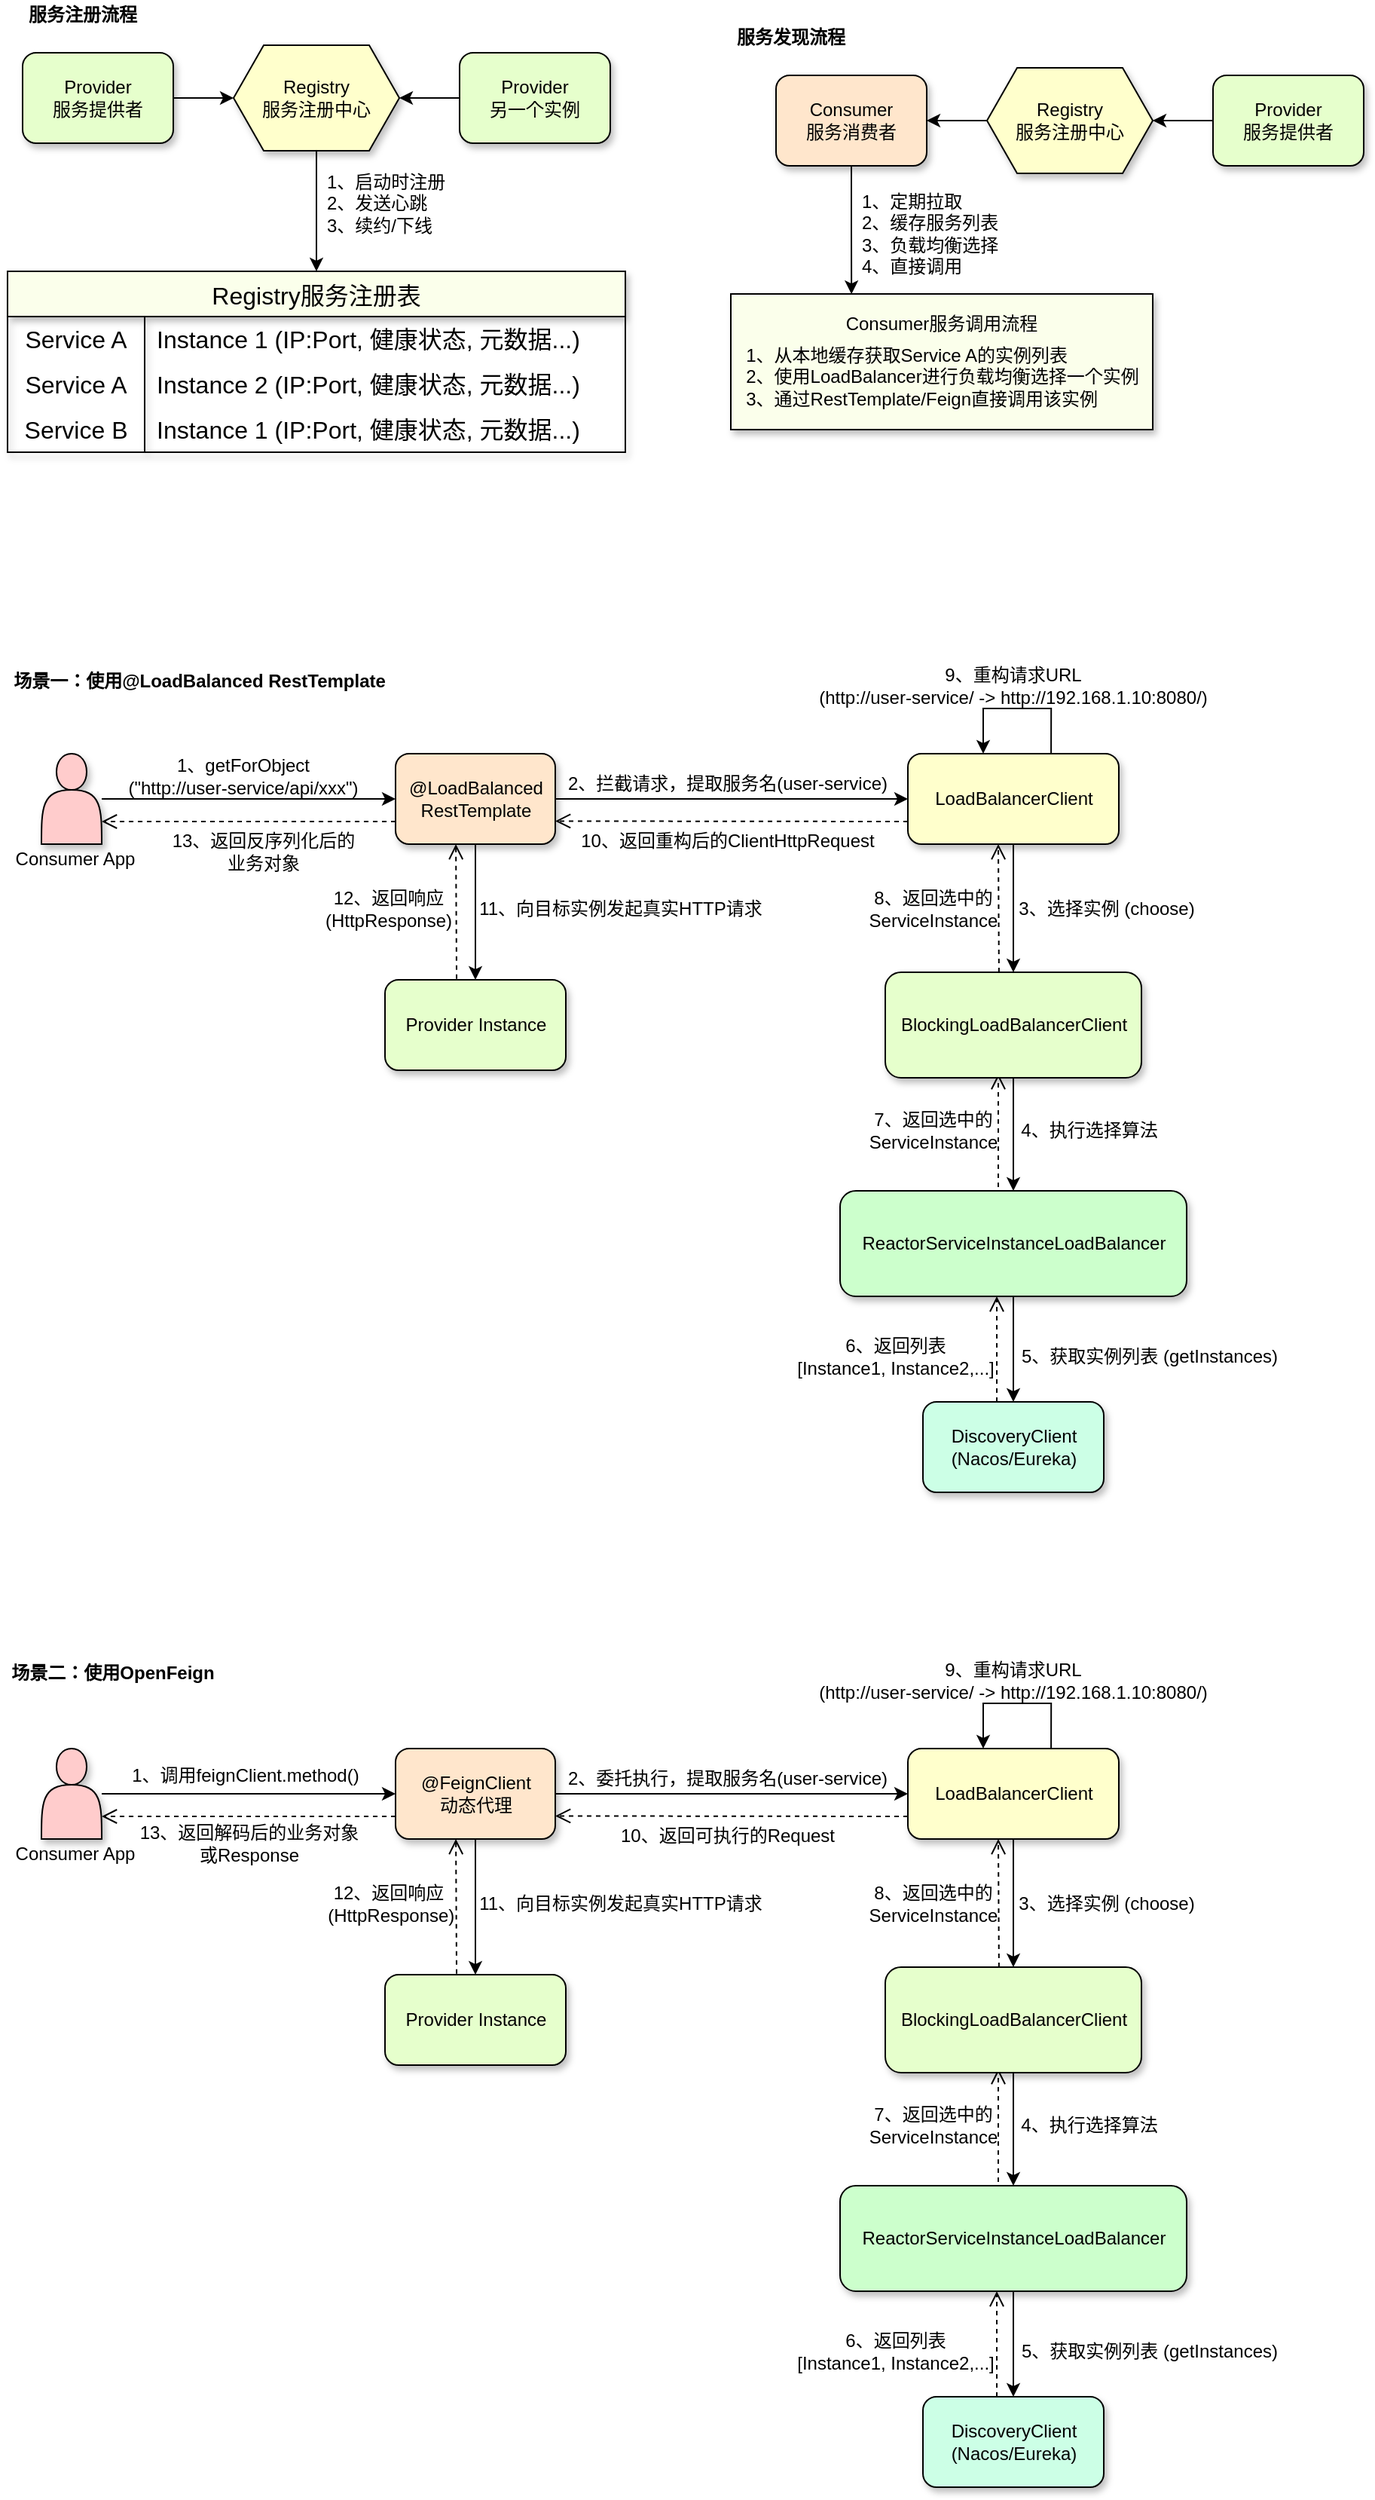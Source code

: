 <mxfile version="28.1.0">
  <diagram name="第 1 页" id="qBRH_1ENM4xmtuXC-kX6">
    <mxGraphModel dx="1479" dy="719" grid="1" gridSize="10" guides="1" tooltips="1" connect="1" arrows="1" fold="1" page="1" pageScale="1" pageWidth="827" pageHeight="1169" math="0" shadow="0">
      <root>
        <mxCell id="0" />
        <mxCell id="1" parent="0" />
        <mxCell id="V8pXoyk2HULOUMnE2gW7-24" value="" style="group" parent="1" vertex="1" connectable="0">
          <mxGeometry x="110" y="150" width="410" height="300" as="geometry" />
        </mxCell>
        <mxCell id="V8pXoyk2HULOUMnE2gW7-20" style="edgeStyle=orthogonalEdgeStyle;rounded=0;orthogonalLoop=1;jettySize=auto;html=1;entryX=0;entryY=0.5;entryDx=0;entryDy=0;" parent="V8pXoyk2HULOUMnE2gW7-24" source="V8pXoyk2HULOUMnE2gW7-1" target="V8pXoyk2HULOUMnE2gW7-3" edge="1">
          <mxGeometry relative="1" as="geometry" />
        </mxCell>
        <mxCell id="V8pXoyk2HULOUMnE2gW7-1" value="Provider&lt;br&gt;服务提供者" style="rounded=1;whiteSpace=wrap;html=1;fillColor=#E6FFCC;shadow=1;" parent="V8pXoyk2HULOUMnE2gW7-24" vertex="1">
          <mxGeometry x="10" y="35" width="100" height="60" as="geometry" />
        </mxCell>
        <mxCell id="V8pXoyk2HULOUMnE2gW7-7" style="edgeStyle=orthogonalEdgeStyle;rounded=0;orthogonalLoop=1;jettySize=auto;html=1;entryX=0.5;entryY=0;entryDx=0;entryDy=0;" parent="V8pXoyk2HULOUMnE2gW7-24" source="V8pXoyk2HULOUMnE2gW7-3" edge="1">
          <mxGeometry relative="1" as="geometry">
            <mxPoint x="205" y="180.0" as="targetPoint" />
          </mxGeometry>
        </mxCell>
        <mxCell id="V8pXoyk2HULOUMnE2gW7-3" value="Registry&lt;br&gt;服务注册中心" style="shape=hexagon;perimeter=hexagonPerimeter2;whiteSpace=wrap;html=1;fixedSize=1;fillColor=#FFFFCC;shadow=1;" parent="V8pXoyk2HULOUMnE2gW7-24" vertex="1">
          <mxGeometry x="150" y="30" width="110" height="70" as="geometry" />
        </mxCell>
        <mxCell id="V8pXoyk2HULOUMnE2gW7-21" style="edgeStyle=orthogonalEdgeStyle;rounded=0;orthogonalLoop=1;jettySize=auto;html=1;entryX=1;entryY=0.5;entryDx=0;entryDy=0;" parent="V8pXoyk2HULOUMnE2gW7-24" source="V8pXoyk2HULOUMnE2gW7-4" target="V8pXoyk2HULOUMnE2gW7-3" edge="1">
          <mxGeometry relative="1" as="geometry" />
        </mxCell>
        <mxCell id="V8pXoyk2HULOUMnE2gW7-4" value="Provider&lt;br&gt;另一个实例" style="rounded=1;whiteSpace=wrap;html=1;fillColor=#E6FFCC;shadow=1;" parent="V8pXoyk2HULOUMnE2gW7-24" vertex="1">
          <mxGeometry x="300" y="35" width="100" height="60" as="geometry" />
        </mxCell>
        <mxCell id="V8pXoyk2HULOUMnE2gW7-6" value="1、启动时注册&lt;br&gt;2、发送心跳&lt;br&gt;3、续约/下线" style="text;strokeColor=none;align=left;fillColor=none;html=1;verticalAlign=middle;whiteSpace=wrap;rounded=0;" parent="V8pXoyk2HULOUMnE2gW7-24" vertex="1">
          <mxGeometry x="210" y="110" width="90" height="50" as="geometry" />
        </mxCell>
        <mxCell id="V8pXoyk2HULOUMnE2gW7-10" value="Registry服务注册表" style="shape=table;startSize=30;container=1;collapsible=0;childLayout=tableLayout;fixedRows=1;rowLines=0;fontStyle=0;strokeColor=default;fontSize=16;fillColor=#FBFFEB;shadow=1;" parent="V8pXoyk2HULOUMnE2gW7-24" vertex="1">
          <mxGeometry y="180" width="410" height="120" as="geometry" />
        </mxCell>
        <mxCell id="V8pXoyk2HULOUMnE2gW7-11" value="" style="shape=tableRow;horizontal=0;startSize=0;swimlaneHead=0;swimlaneBody=0;top=0;left=0;bottom=0;right=0;collapsible=0;dropTarget=0;fillColor=none;points=[[0,0.5],[1,0.5]];portConstraint=eastwest;strokeColor=inherit;fontSize=16;" parent="V8pXoyk2HULOUMnE2gW7-10" vertex="1">
          <mxGeometry y="30" width="410" height="30" as="geometry" />
        </mxCell>
        <mxCell id="V8pXoyk2HULOUMnE2gW7-12" value="Service A" style="shape=partialRectangle;html=1;whiteSpace=wrap;connectable=0;fillColor=none;top=0;left=0;bottom=0;right=0;overflow=hidden;pointerEvents=1;strokeColor=inherit;fontSize=16;" parent="V8pXoyk2HULOUMnE2gW7-11" vertex="1">
          <mxGeometry width="91" height="30" as="geometry">
            <mxRectangle width="91" height="30" as="alternateBounds" />
          </mxGeometry>
        </mxCell>
        <mxCell id="V8pXoyk2HULOUMnE2gW7-13" value="Instance 1 (IP:Port, 健康状态, 元数据...)" style="shape=partialRectangle;html=1;whiteSpace=wrap;connectable=0;fillColor=none;top=0;left=0;bottom=0;right=0;align=left;spacingLeft=6;overflow=hidden;strokeColor=inherit;fontSize=16;" parent="V8pXoyk2HULOUMnE2gW7-11" vertex="1">
          <mxGeometry x="91" width="319" height="30" as="geometry">
            <mxRectangle width="319" height="30" as="alternateBounds" />
          </mxGeometry>
        </mxCell>
        <mxCell id="V8pXoyk2HULOUMnE2gW7-14" value="" style="shape=tableRow;horizontal=0;startSize=0;swimlaneHead=0;swimlaneBody=0;top=0;left=0;bottom=0;right=0;collapsible=0;dropTarget=0;fillColor=none;points=[[0,0.5],[1,0.5]];portConstraint=eastwest;strokeColor=inherit;fontSize=16;" parent="V8pXoyk2HULOUMnE2gW7-10" vertex="1">
          <mxGeometry y="60" width="410" height="30" as="geometry" />
        </mxCell>
        <mxCell id="V8pXoyk2HULOUMnE2gW7-15" value="Service A" style="shape=partialRectangle;html=1;whiteSpace=wrap;connectable=0;fillColor=none;top=0;left=0;bottom=0;right=0;overflow=hidden;strokeColor=inherit;fontSize=16;" parent="V8pXoyk2HULOUMnE2gW7-14" vertex="1">
          <mxGeometry width="91" height="30" as="geometry">
            <mxRectangle width="91" height="30" as="alternateBounds" />
          </mxGeometry>
        </mxCell>
        <mxCell id="V8pXoyk2HULOUMnE2gW7-16" value="Instance 2 (IP:Port, 健康状态, 元数据...)" style="shape=partialRectangle;html=1;whiteSpace=wrap;connectable=0;fillColor=none;top=0;left=0;bottom=0;right=0;align=left;spacingLeft=6;overflow=hidden;strokeColor=inherit;fontSize=16;" parent="V8pXoyk2HULOUMnE2gW7-14" vertex="1">
          <mxGeometry x="91" width="319" height="30" as="geometry">
            <mxRectangle width="319" height="30" as="alternateBounds" />
          </mxGeometry>
        </mxCell>
        <mxCell id="V8pXoyk2HULOUMnE2gW7-17" value="" style="shape=tableRow;horizontal=0;startSize=0;swimlaneHead=0;swimlaneBody=0;top=0;left=0;bottom=0;right=0;collapsible=0;dropTarget=0;fillColor=none;points=[[0,0.5],[1,0.5]];portConstraint=eastwest;strokeColor=inherit;fontSize=16;" parent="V8pXoyk2HULOUMnE2gW7-10" vertex="1">
          <mxGeometry y="90" width="410" height="30" as="geometry" />
        </mxCell>
        <mxCell id="V8pXoyk2HULOUMnE2gW7-18" value="Service B" style="shape=partialRectangle;html=1;whiteSpace=wrap;connectable=0;fillColor=none;top=0;left=0;bottom=0;right=0;overflow=hidden;strokeColor=inherit;fontSize=16;" parent="V8pXoyk2HULOUMnE2gW7-17" vertex="1">
          <mxGeometry width="91" height="30" as="geometry">
            <mxRectangle width="91" height="30" as="alternateBounds" />
          </mxGeometry>
        </mxCell>
        <mxCell id="V8pXoyk2HULOUMnE2gW7-19" value="Instance 1 (IP:Port, 健康状态, 元数据...)" style="shape=partialRectangle;html=1;whiteSpace=wrap;connectable=0;fillColor=none;top=0;left=0;bottom=0;right=0;align=left;spacingLeft=6;overflow=hidden;strokeColor=inherit;fontSize=16;" parent="V8pXoyk2HULOUMnE2gW7-17" vertex="1">
          <mxGeometry x="91" width="319" height="30" as="geometry">
            <mxRectangle width="319" height="30" as="alternateBounds" />
          </mxGeometry>
        </mxCell>
        <mxCell id="V8pXoyk2HULOUMnE2gW7-22" value="&lt;b&gt;服务注册流程&lt;/b&gt;" style="text;strokeColor=none;align=center;fillColor=none;html=1;verticalAlign=middle;whiteSpace=wrap;rounded=0;" parent="V8pXoyk2HULOUMnE2gW7-24" vertex="1">
          <mxGeometry x="10" width="80" height="20" as="geometry" />
        </mxCell>
        <mxCell id="V8pXoyk2HULOUMnE2gW7-54" value="" style="group" parent="1" vertex="1" connectable="0">
          <mxGeometry x="590" y="165" width="420" height="270" as="geometry" />
        </mxCell>
        <mxCell id="V8pXoyk2HULOUMnE2gW7-27" value="Consumer&lt;br&gt;服务消费者" style="rounded=1;whiteSpace=wrap;html=1;fillColor=#FFE6CC;shadow=1;" parent="V8pXoyk2HULOUMnE2gW7-54" vertex="1">
          <mxGeometry x="30" y="35" width="100" height="60" as="geometry" />
        </mxCell>
        <mxCell id="V8pXoyk2HULOUMnE2gW7-51" style="edgeStyle=orthogonalEdgeStyle;rounded=0;orthogonalLoop=1;jettySize=auto;html=1;entryX=1;entryY=0.5;entryDx=0;entryDy=0;" parent="V8pXoyk2HULOUMnE2gW7-54" source="V8pXoyk2HULOUMnE2gW7-29" target="V8pXoyk2HULOUMnE2gW7-27" edge="1">
          <mxGeometry relative="1" as="geometry" />
        </mxCell>
        <mxCell id="V8pXoyk2HULOUMnE2gW7-29" value="Registry&lt;br&gt;服务注册中心" style="shape=hexagon;perimeter=hexagonPerimeter2;whiteSpace=wrap;html=1;fixedSize=1;fillColor=#FFFFCC;shadow=1;" parent="V8pXoyk2HULOUMnE2gW7-54" vertex="1">
          <mxGeometry x="170" y="30" width="110" height="70" as="geometry" />
        </mxCell>
        <mxCell id="V8pXoyk2HULOUMnE2gW7-50" style="edgeStyle=orthogonalEdgeStyle;rounded=0;orthogonalLoop=1;jettySize=auto;html=1;entryX=1;entryY=0.5;entryDx=0;entryDy=0;" parent="V8pXoyk2HULOUMnE2gW7-54" source="V8pXoyk2HULOUMnE2gW7-31" target="V8pXoyk2HULOUMnE2gW7-29" edge="1">
          <mxGeometry relative="1" as="geometry" />
        </mxCell>
        <mxCell id="V8pXoyk2HULOUMnE2gW7-31" value="Provider&lt;br&gt;服务提供者" style="rounded=1;whiteSpace=wrap;html=1;fillColor=#E6FFCC;shadow=1;" parent="V8pXoyk2HULOUMnE2gW7-54" vertex="1">
          <mxGeometry x="320" y="35" width="100" height="60" as="geometry" />
        </mxCell>
        <mxCell id="V8pXoyk2HULOUMnE2gW7-32" value="1、定期拉取&lt;br&gt;2、缓存服务列表&lt;br&gt;3、负载均衡选择&lt;br&gt;4、直接调用" style="text;strokeColor=none;align=left;fillColor=none;html=1;verticalAlign=middle;whiteSpace=wrap;rounded=0;" parent="V8pXoyk2HULOUMnE2gW7-54" vertex="1">
          <mxGeometry x="85" y="110" width="110" height="60" as="geometry" />
        </mxCell>
        <mxCell id="V8pXoyk2HULOUMnE2gW7-43" value="&lt;b&gt;服务发现流程&lt;/b&gt;" style="text;strokeColor=none;align=center;fillColor=none;html=1;verticalAlign=middle;whiteSpace=wrap;rounded=0;" parent="V8pXoyk2HULOUMnE2gW7-54" vertex="1">
          <mxGeometry width="80" height="20" as="geometry" />
        </mxCell>
        <mxCell id="V8pXoyk2HULOUMnE2gW7-44" value="" style="rounded=0;whiteSpace=wrap;html=1;fillColor=#FBFFEB;shadow=1;" parent="V8pXoyk2HULOUMnE2gW7-54" vertex="1">
          <mxGeometry y="180" width="280" height="90" as="geometry" />
        </mxCell>
        <mxCell id="V8pXoyk2HULOUMnE2gW7-45" value="Consumer服务调用流程" style="text;strokeColor=none;align=center;fillColor=none;html=1;verticalAlign=middle;whiteSpace=wrap;rounded=0;" parent="V8pXoyk2HULOUMnE2gW7-54" vertex="1">
          <mxGeometry x="75" y="190" width="130" height="20" as="geometry" />
        </mxCell>
        <mxCell id="V8pXoyk2HULOUMnE2gW7-46" value="&lt;div style=&quot;text-align: left;&quot;&gt;&lt;span style=&quot;background-color: transparent;&quot;&gt;1、从本地缓存获取Service A的实例列表&lt;/span&gt;&lt;/div&gt;&lt;div style=&quot;text-align: left;&quot;&gt;&lt;span style=&quot;background-color: transparent;&quot;&gt;2、使用LoadBalancer进行负载均衡选择一个实例&lt;/span&gt;&lt;/div&gt;&lt;div style=&quot;text-align: left;&quot;&gt;3、通过RestTemplate/Feign直接调用该实例&lt;br&gt;&lt;/div&gt;" style="text;strokeColor=none;align=center;fillColor=none;html=1;verticalAlign=middle;whiteSpace=wrap;rounded=0;" parent="V8pXoyk2HULOUMnE2gW7-54" vertex="1">
          <mxGeometry x="7.5" y="210" width="265" height="50" as="geometry" />
        </mxCell>
        <mxCell id="V8pXoyk2HULOUMnE2gW7-53" style="edgeStyle=orthogonalEdgeStyle;rounded=0;orthogonalLoop=1;jettySize=auto;html=1;entryX=0.286;entryY=0.001;entryDx=0;entryDy=0;entryPerimeter=0;" parent="V8pXoyk2HULOUMnE2gW7-54" source="V8pXoyk2HULOUMnE2gW7-27" target="V8pXoyk2HULOUMnE2gW7-44" edge="1">
          <mxGeometry relative="1" as="geometry" />
        </mxCell>
        <mxCell id="u4s9_uMdVbDqwt5h1SyU-82" value="" style="group" vertex="1" connectable="0" parent="1">
          <mxGeometry x="110" y="1250" width="847.5" height="550" as="geometry" />
        </mxCell>
        <mxCell id="u4s9_uMdVbDqwt5h1SyU-22" style="edgeStyle=orthogonalEdgeStyle;rounded=0;orthogonalLoop=1;jettySize=auto;html=1;entryX=0;entryY=0.5;entryDx=0;entryDy=0;" edge="1" parent="u4s9_uMdVbDqwt5h1SyU-82" source="u4s9_uMdVbDqwt5h1SyU-4" target="u4s9_uMdVbDqwt5h1SyU-21">
          <mxGeometry relative="1" as="geometry" />
        </mxCell>
        <mxCell id="u4s9_uMdVbDqwt5h1SyU-81" style="edgeStyle=orthogonalEdgeStyle;rounded=0;orthogonalLoop=1;jettySize=auto;html=1;entryX=0.5;entryY=0;entryDx=0;entryDy=0;" edge="1" parent="u4s9_uMdVbDqwt5h1SyU-82" source="u4s9_uMdVbDqwt5h1SyU-4" target="u4s9_uMdVbDqwt5h1SyU-11">
          <mxGeometry relative="1" as="geometry" />
        </mxCell>
        <mxCell id="u4s9_uMdVbDqwt5h1SyU-4" value="@FeignClient&lt;br&gt;动态代理" style="rounded=1;whiteSpace=wrap;html=1;fillColor=#FFE6CC;shadow=1;" vertex="1" parent="u4s9_uMdVbDqwt5h1SyU-82">
          <mxGeometry x="257.5" y="60" width="106" height="60" as="geometry" />
        </mxCell>
        <mxCell id="u4s9_uMdVbDqwt5h1SyU-11" value="Provider Instance" style="rounded=1;whiteSpace=wrap;html=1;fillColor=#E6FFCC;shadow=1;" vertex="1" parent="u4s9_uMdVbDqwt5h1SyU-82">
          <mxGeometry x="250.5" y="210" width="120" height="60" as="geometry" />
        </mxCell>
        <mxCell id="u4s9_uMdVbDqwt5h1SyU-19" style="edgeStyle=orthogonalEdgeStyle;rounded=0;orthogonalLoop=1;jettySize=auto;html=1;entryX=0;entryY=0.5;entryDx=0;entryDy=0;" edge="1" parent="u4s9_uMdVbDqwt5h1SyU-82" source="u4s9_uMdVbDqwt5h1SyU-18" target="u4s9_uMdVbDqwt5h1SyU-4">
          <mxGeometry relative="1" as="geometry" />
        </mxCell>
        <mxCell id="u4s9_uMdVbDqwt5h1SyU-18" value="" style="shape=actor;whiteSpace=wrap;html=1;fillColor=#FFCCCC;shadow=1;" vertex="1" parent="u4s9_uMdVbDqwt5h1SyU-82">
          <mxGeometry x="22.5" y="60" width="40" height="60" as="geometry" />
        </mxCell>
        <mxCell id="u4s9_uMdVbDqwt5h1SyU-20" value="1、调用feignClient.method()" style="text;strokeColor=none;align=center;fillColor=none;html=1;verticalAlign=middle;whiteSpace=wrap;rounded=0;" vertex="1" parent="u4s9_uMdVbDqwt5h1SyU-82">
          <mxGeometry x="77.5" y="67.5" width="160" height="20" as="geometry" />
        </mxCell>
        <mxCell id="u4s9_uMdVbDqwt5h1SyU-74" style="edgeStyle=orthogonalEdgeStyle;rounded=0;orthogonalLoop=1;jettySize=auto;html=1;entryX=0.5;entryY=0;entryDx=0;entryDy=0;" edge="1" parent="u4s9_uMdVbDqwt5h1SyU-82" source="u4s9_uMdVbDqwt5h1SyU-21" target="u4s9_uMdVbDqwt5h1SyU-73">
          <mxGeometry relative="1" as="geometry" />
        </mxCell>
        <mxCell id="u4s9_uMdVbDqwt5h1SyU-21" value="LoadBalancerClient" style="rounded=1;whiteSpace=wrap;html=1;fillColor=#FFFFCC;shadow=1;" vertex="1" parent="u4s9_uMdVbDqwt5h1SyU-82">
          <mxGeometry x="597.5" y="60" width="140" height="60" as="geometry" />
        </mxCell>
        <mxCell id="u4s9_uMdVbDqwt5h1SyU-23" value="2、委托执行，提取服务名(user-service)" style="text;strokeColor=none;align=center;fillColor=none;html=1;verticalAlign=middle;whiteSpace=wrap;rounded=0;" vertex="1" parent="u4s9_uMdVbDqwt5h1SyU-82">
          <mxGeometry x="367.5" y="72.5" width="220" height="15" as="geometry" />
        </mxCell>
        <mxCell id="u4s9_uMdVbDqwt5h1SyU-25" value="3、选择实例 (choose)" style="text;strokeColor=none;align=center;fillColor=none;html=1;verticalAlign=middle;whiteSpace=wrap;rounded=0;" vertex="1" parent="u4s9_uMdVbDqwt5h1SyU-82">
          <mxGeometry x="667.5" y="152.5" width="123" height="20" as="geometry" />
        </mxCell>
        <mxCell id="u4s9_uMdVbDqwt5h1SyU-27" value="4、执行选择算法" style="text;strokeColor=none;align=center;fillColor=none;html=1;verticalAlign=middle;whiteSpace=wrap;rounded=0;" vertex="1" parent="u4s9_uMdVbDqwt5h1SyU-82">
          <mxGeometry x="667.5" y="300" width="100" height="20" as="geometry" />
        </mxCell>
        <mxCell id="u4s9_uMdVbDqwt5h1SyU-29" value="5、获取实例列表 (getInstances)" style="text;strokeColor=none;align=center;fillColor=none;html=1;verticalAlign=middle;whiteSpace=wrap;rounded=0;" vertex="1" parent="u4s9_uMdVbDqwt5h1SyU-82">
          <mxGeometry x="667.5" y="450" width="180" height="20" as="geometry" />
        </mxCell>
        <mxCell id="u4s9_uMdVbDqwt5h1SyU-33" value="6、返回列表&lt;br&gt;[Instance1, Instance2,...]" style="text;strokeColor=none;align=center;fillColor=none;html=1;verticalAlign=middle;whiteSpace=wrap;rounded=0;" vertex="1" parent="u4s9_uMdVbDqwt5h1SyU-82">
          <mxGeometry x="521.5" y="445" width="135" height="30" as="geometry" />
        </mxCell>
        <mxCell id="u4s9_uMdVbDqwt5h1SyU-35" value="7、返回选中的ServiceInstance" style="text;strokeColor=none;align=center;fillColor=none;html=1;verticalAlign=middle;whiteSpace=wrap;rounded=0;" vertex="1" parent="u4s9_uMdVbDqwt5h1SyU-82">
          <mxGeometry x="571.5" y="295" width="85" height="30" as="geometry" />
        </mxCell>
        <mxCell id="u4s9_uMdVbDqwt5h1SyU-37" value="8、返回选中的ServiceInstance" style="text;strokeColor=none;align=center;fillColor=none;html=1;verticalAlign=middle;whiteSpace=wrap;rounded=0;" vertex="1" parent="u4s9_uMdVbDqwt5h1SyU-82">
          <mxGeometry x="567.5" y="150" width="93" height="25" as="geometry" />
        </mxCell>
        <mxCell id="u4s9_uMdVbDqwt5h1SyU-39" value="9、重构请求URL&lt;br&gt;(http://user-service/ -&amp;gt; http://192.168.1.10:8080/)" style="text;strokeColor=none;align=center;fillColor=none;html=1;verticalAlign=middle;whiteSpace=wrap;rounded=0;" vertex="1" parent="u4s9_uMdVbDqwt5h1SyU-82">
          <mxGeometry x="534.25" width="266.5" height="30" as="geometry" />
        </mxCell>
        <mxCell id="u4s9_uMdVbDqwt5h1SyU-40" value="" style="html=1;verticalAlign=bottom;endArrow=open;dashed=1;endSize=8;curved=0;rounded=0;exitX=0;exitY=0.75;exitDx=0;exitDy=0;" edge="1" parent="u4s9_uMdVbDqwt5h1SyU-82" source="u4s9_uMdVbDqwt5h1SyU-21">
          <mxGeometry relative="1" as="geometry">
            <mxPoint x="443.5" y="104.72" as="sourcePoint" />
            <mxPoint x="363.5" y="104.72" as="targetPoint" />
          </mxGeometry>
        </mxCell>
        <mxCell id="u4s9_uMdVbDqwt5h1SyU-41" value="10、返回可执行的Request" style="text;strokeColor=none;align=center;fillColor=none;html=1;verticalAlign=middle;whiteSpace=wrap;rounded=0;" vertex="1" parent="u4s9_uMdVbDqwt5h1SyU-82">
          <mxGeometry x="402.5" y="107.5" width="150" height="20" as="geometry" />
        </mxCell>
        <mxCell id="u4s9_uMdVbDqwt5h1SyU-49" value="11、向目标实例发起真实HTTP请求" style="text;strokeColor=none;align=center;fillColor=none;html=1;verticalAlign=middle;whiteSpace=wrap;rounded=0;" vertex="1" parent="u4s9_uMdVbDqwt5h1SyU-82">
          <mxGeometry x="311.5" y="152.5" width="190" height="20" as="geometry" />
        </mxCell>
        <mxCell id="u4s9_uMdVbDqwt5h1SyU-52" value="" style="html=1;verticalAlign=bottom;endArrow=open;dashed=1;endSize=8;curved=0;rounded=0;exitX=0.396;exitY=-0.01;exitDx=0;exitDy=0;exitPerimeter=0;" edge="1" parent="u4s9_uMdVbDqwt5h1SyU-82" source="u4s9_uMdVbDqwt5h1SyU-11">
          <mxGeometry relative="1" as="geometry">
            <mxPoint x="297.5" y="205" as="sourcePoint" />
            <mxPoint x="297.54" y="120" as="targetPoint" />
          </mxGeometry>
        </mxCell>
        <mxCell id="u4s9_uMdVbDqwt5h1SyU-53" value="12、返回响应&lt;br&gt;&amp;nbsp;(HttpResponse)" style="text;strokeColor=none;align=center;fillColor=none;html=1;verticalAlign=middle;whiteSpace=wrap;rounded=0;" vertex="1" parent="u4s9_uMdVbDqwt5h1SyU-82">
          <mxGeometry x="207.5" y="147.5" width="90" height="30" as="geometry" />
        </mxCell>
        <mxCell id="u4s9_uMdVbDqwt5h1SyU-58" value="" style="html=1;verticalAlign=bottom;endArrow=open;dashed=1;endSize=8;curved=0;rounded=0;exitX=0;exitY=0.75;exitDx=0;exitDy=0;entryX=1;entryY=0.75;entryDx=0;entryDy=0;" edge="1" parent="u4s9_uMdVbDqwt5h1SyU-82" source="u4s9_uMdVbDqwt5h1SyU-4" target="u4s9_uMdVbDqwt5h1SyU-18">
          <mxGeometry relative="1" as="geometry">
            <mxPoint x="255.804" y="104.19" as="sourcePoint" />
            <mxPoint x="87.5" y="105" as="targetPoint" />
          </mxGeometry>
        </mxCell>
        <mxCell id="u4s9_uMdVbDqwt5h1SyU-59" value="13、返回解码后的业务对象&lt;br&gt;或Response" style="text;strokeColor=none;align=center;fillColor=none;html=1;verticalAlign=middle;whiteSpace=wrap;rounded=0;" vertex="1" parent="u4s9_uMdVbDqwt5h1SyU-82">
          <mxGeometry x="82.5" y="107.5" width="155" height="30" as="geometry" />
        </mxCell>
        <mxCell id="u4s9_uMdVbDqwt5h1SyU-60" value="&lt;b&gt;场景二：使用OpenFeign&lt;/b&gt;" style="text;strokeColor=none;align=center;fillColor=none;html=1;verticalAlign=middle;whiteSpace=wrap;rounded=0;" vertex="1" parent="u4s9_uMdVbDqwt5h1SyU-82">
          <mxGeometry width="140" height="20" as="geometry" />
        </mxCell>
        <mxCell id="u4s9_uMdVbDqwt5h1SyU-61" value="Consumer App" style="text;strokeColor=none;align=center;fillColor=none;html=1;verticalAlign=middle;whiteSpace=wrap;rounded=0;" vertex="1" parent="u4s9_uMdVbDqwt5h1SyU-82">
          <mxGeometry y="120" width="90" height="20" as="geometry" />
        </mxCell>
        <mxCell id="u4s9_uMdVbDqwt5h1SyU-65" style="edgeStyle=orthogonalEdgeStyle;rounded=0;orthogonalLoop=1;jettySize=auto;html=1;" edge="1" parent="u4s9_uMdVbDqwt5h1SyU-82">
          <mxGeometry relative="1" as="geometry">
            <mxPoint x="692.55" y="60" as="sourcePoint" />
            <mxPoint x="647.5" y="60" as="targetPoint" />
            <Array as="points">
              <mxPoint x="692.5" y="30" />
              <mxPoint x="647.5" y="30" />
              <mxPoint x="647.5" y="60" />
            </Array>
          </mxGeometry>
        </mxCell>
        <mxCell id="u4s9_uMdVbDqwt5h1SyU-69" value="" style="html=1;verticalAlign=bottom;endArrow=open;dashed=1;endSize=8;curved=0;rounded=0;" edge="1" parent="u4s9_uMdVbDqwt5h1SyU-82">
          <mxGeometry relative="1" as="geometry">
            <mxPoint x="657.5" y="347.5" as="sourcePoint" />
            <mxPoint x="657.5" y="272.5" as="targetPoint" />
          </mxGeometry>
        </mxCell>
        <mxCell id="u4s9_uMdVbDqwt5h1SyU-72" value="" style="html=1;verticalAlign=bottom;endArrow=open;dashed=1;endSize=8;curved=0;rounded=0;" edge="1" parent="u4s9_uMdVbDqwt5h1SyU-82">
          <mxGeometry relative="1" as="geometry">
            <mxPoint x="656.5" y="490" as="sourcePoint" />
            <mxPoint x="656.5" y="420" as="targetPoint" />
          </mxGeometry>
        </mxCell>
        <mxCell id="u4s9_uMdVbDqwt5h1SyU-77" style="edgeStyle=orthogonalEdgeStyle;rounded=0;orthogonalLoop=1;jettySize=auto;html=1;entryX=0.5;entryY=0;entryDx=0;entryDy=0;" edge="1" parent="u4s9_uMdVbDqwt5h1SyU-82" source="u4s9_uMdVbDqwt5h1SyU-73" target="u4s9_uMdVbDqwt5h1SyU-76">
          <mxGeometry relative="1" as="geometry" />
        </mxCell>
        <mxCell id="u4s9_uMdVbDqwt5h1SyU-73" value="BlockingLoadBalancerClient" style="rounded=1;whiteSpace=wrap;html=1;fillColor=#E6FFCC;shadow=1;" vertex="1" parent="u4s9_uMdVbDqwt5h1SyU-82">
          <mxGeometry x="582.5" y="205" width="170" height="70" as="geometry" />
        </mxCell>
        <mxCell id="u4s9_uMdVbDqwt5h1SyU-75" value="" style="html=1;verticalAlign=bottom;endArrow=open;dashed=1;endSize=8;curved=0;rounded=0;exitX=0.385;exitY=0;exitDx=0;exitDy=0;exitPerimeter=0;" edge="1" parent="u4s9_uMdVbDqwt5h1SyU-82">
          <mxGeometry relative="1" as="geometry">
            <mxPoint x="657.95" y="205" as="sourcePoint" />
            <mxPoint x="657.5" y="120" as="targetPoint" />
          </mxGeometry>
        </mxCell>
        <mxCell id="u4s9_uMdVbDqwt5h1SyU-79" style="edgeStyle=orthogonalEdgeStyle;rounded=0;orthogonalLoop=1;jettySize=auto;html=1;entryX=0.5;entryY=0;entryDx=0;entryDy=0;" edge="1" parent="u4s9_uMdVbDqwt5h1SyU-82" source="u4s9_uMdVbDqwt5h1SyU-76" target="u4s9_uMdVbDqwt5h1SyU-78">
          <mxGeometry relative="1" as="geometry" />
        </mxCell>
        <mxCell id="u4s9_uMdVbDqwt5h1SyU-76" value="ReactorServiceInstanceLoadBalancer" style="rounded=1;whiteSpace=wrap;html=1;fillColor=#CCFFCC;shadow=1;" vertex="1" parent="u4s9_uMdVbDqwt5h1SyU-82">
          <mxGeometry x="552.5" y="350" width="230" height="70" as="geometry" />
        </mxCell>
        <mxCell id="u4s9_uMdVbDqwt5h1SyU-78" value="DiscoveryClient (Nacos/Eureka)" style="rounded=1;whiteSpace=wrap;html=1;fillColor=#CCFFE6;shadow=1;" vertex="1" parent="u4s9_uMdVbDqwt5h1SyU-82">
          <mxGeometry x="607.5" y="490" width="120" height="60" as="geometry" />
        </mxCell>
        <mxCell id="u4s9_uMdVbDqwt5h1SyU-121" value="" style="group" vertex="1" connectable="0" parent="1">
          <mxGeometry x="110" y="590" width="847.5" height="550" as="geometry" />
        </mxCell>
        <mxCell id="u4s9_uMdVbDqwt5h1SyU-17" value="&lt;b&gt;场景一：使用@LoadBalanced RestTemplate&lt;/b&gt;" style="text;strokeColor=none;align=center;fillColor=none;html=1;verticalAlign=middle;whiteSpace=wrap;rounded=0;" vertex="1" parent="u4s9_uMdVbDqwt5h1SyU-121">
          <mxGeometry width="255" height="23" as="geometry" />
        </mxCell>
        <mxCell id="u4s9_uMdVbDqwt5h1SyU-84" style="edgeStyle=orthogonalEdgeStyle;rounded=0;orthogonalLoop=1;jettySize=auto;html=1;entryX=0;entryY=0.5;entryDx=0;entryDy=0;" edge="1" parent="u4s9_uMdVbDqwt5h1SyU-121" source="u4s9_uMdVbDqwt5h1SyU-86" target="u4s9_uMdVbDqwt5h1SyU-92">
          <mxGeometry relative="1" as="geometry" />
        </mxCell>
        <mxCell id="u4s9_uMdVbDqwt5h1SyU-85" style="edgeStyle=orthogonalEdgeStyle;rounded=0;orthogonalLoop=1;jettySize=auto;html=1;entryX=0.5;entryY=0;entryDx=0;entryDy=0;" edge="1" parent="u4s9_uMdVbDqwt5h1SyU-121" source="u4s9_uMdVbDqwt5h1SyU-86" target="u4s9_uMdVbDqwt5h1SyU-87">
          <mxGeometry relative="1" as="geometry" />
        </mxCell>
        <mxCell id="u4s9_uMdVbDqwt5h1SyU-86" value="@LoadBalanced&lt;br&gt;RestTemplate" style="rounded=1;whiteSpace=wrap;html=1;fillColor=#FFE6CC;shadow=1;" vertex="1" parent="u4s9_uMdVbDqwt5h1SyU-121">
          <mxGeometry x="257.5" y="60" width="106" height="60" as="geometry" />
        </mxCell>
        <mxCell id="u4s9_uMdVbDqwt5h1SyU-87" value="Provider Instance" style="rounded=1;whiteSpace=wrap;html=1;fillColor=#E6FFCC;shadow=1;" vertex="1" parent="u4s9_uMdVbDqwt5h1SyU-121">
          <mxGeometry x="250.5" y="210" width="120" height="60" as="geometry" />
        </mxCell>
        <mxCell id="u4s9_uMdVbDqwt5h1SyU-88" style="edgeStyle=orthogonalEdgeStyle;rounded=0;orthogonalLoop=1;jettySize=auto;html=1;entryX=0;entryY=0.5;entryDx=0;entryDy=0;" edge="1" parent="u4s9_uMdVbDqwt5h1SyU-121" source="u4s9_uMdVbDqwt5h1SyU-89" target="u4s9_uMdVbDqwt5h1SyU-86">
          <mxGeometry relative="1" as="geometry" />
        </mxCell>
        <mxCell id="u4s9_uMdVbDqwt5h1SyU-89" value="" style="shape=actor;whiteSpace=wrap;html=1;fillColor=#FFCCCC;shadow=1;" vertex="1" parent="u4s9_uMdVbDqwt5h1SyU-121">
          <mxGeometry x="22.5" y="60" width="40" height="60" as="geometry" />
        </mxCell>
        <mxCell id="u4s9_uMdVbDqwt5h1SyU-90" value="1、getForObject&lt;br&gt;(&quot;http://user-service/api/xxx&quot;)" style="text;strokeColor=none;align=center;fillColor=none;html=1;verticalAlign=middle;whiteSpace=wrap;rounded=0;" vertex="1" parent="u4s9_uMdVbDqwt5h1SyU-121">
          <mxGeometry x="75" y="60" width="162.5" height="30" as="geometry" />
        </mxCell>
        <mxCell id="u4s9_uMdVbDqwt5h1SyU-91" style="edgeStyle=orthogonalEdgeStyle;rounded=0;orthogonalLoop=1;jettySize=auto;html=1;entryX=0.5;entryY=0;entryDx=0;entryDy=0;" edge="1" parent="u4s9_uMdVbDqwt5h1SyU-121" source="u4s9_uMdVbDqwt5h1SyU-92" target="u4s9_uMdVbDqwt5h1SyU-114">
          <mxGeometry relative="1" as="geometry" />
        </mxCell>
        <mxCell id="u4s9_uMdVbDqwt5h1SyU-92" value="LoadBalancerClient" style="rounded=1;whiteSpace=wrap;html=1;fillColor=#FFFFCC;shadow=1;" vertex="1" parent="u4s9_uMdVbDqwt5h1SyU-121">
          <mxGeometry x="597.5" y="60" width="140" height="60" as="geometry" />
        </mxCell>
        <mxCell id="u4s9_uMdVbDqwt5h1SyU-93" value="2、拦截请求，提取服务名(user-service)" style="text;strokeColor=none;align=center;fillColor=none;html=1;verticalAlign=middle;whiteSpace=wrap;rounded=0;" vertex="1" parent="u4s9_uMdVbDqwt5h1SyU-121">
          <mxGeometry x="367.5" y="72.5" width="220" height="15" as="geometry" />
        </mxCell>
        <mxCell id="u4s9_uMdVbDqwt5h1SyU-94" value="3、选择实例 (choose)" style="text;strokeColor=none;align=center;fillColor=none;html=1;verticalAlign=middle;whiteSpace=wrap;rounded=0;" vertex="1" parent="u4s9_uMdVbDqwt5h1SyU-121">
          <mxGeometry x="667.5" y="152.5" width="123" height="20" as="geometry" />
        </mxCell>
        <mxCell id="u4s9_uMdVbDqwt5h1SyU-95" value="4、执行选择算法" style="text;strokeColor=none;align=center;fillColor=none;html=1;verticalAlign=middle;whiteSpace=wrap;rounded=0;" vertex="1" parent="u4s9_uMdVbDqwt5h1SyU-121">
          <mxGeometry x="667.5" y="300" width="100" height="20" as="geometry" />
        </mxCell>
        <mxCell id="u4s9_uMdVbDqwt5h1SyU-96" value="5、获取实例列表 (getInstances)" style="text;strokeColor=none;align=center;fillColor=none;html=1;verticalAlign=middle;whiteSpace=wrap;rounded=0;" vertex="1" parent="u4s9_uMdVbDqwt5h1SyU-121">
          <mxGeometry x="667.5" y="450" width="180" height="20" as="geometry" />
        </mxCell>
        <mxCell id="u4s9_uMdVbDqwt5h1SyU-97" value="6、返回列表&lt;br&gt;[Instance1, Instance2,...]" style="text;strokeColor=none;align=center;fillColor=none;html=1;verticalAlign=middle;whiteSpace=wrap;rounded=0;" vertex="1" parent="u4s9_uMdVbDqwt5h1SyU-121">
          <mxGeometry x="521.5" y="445" width="135" height="30" as="geometry" />
        </mxCell>
        <mxCell id="u4s9_uMdVbDqwt5h1SyU-98" value="7、返回选中的ServiceInstance" style="text;strokeColor=none;align=center;fillColor=none;html=1;verticalAlign=middle;whiteSpace=wrap;rounded=0;" vertex="1" parent="u4s9_uMdVbDqwt5h1SyU-121">
          <mxGeometry x="571.5" y="295" width="85" height="30" as="geometry" />
        </mxCell>
        <mxCell id="u4s9_uMdVbDqwt5h1SyU-99" value="8、返回选中的ServiceInstance" style="text;strokeColor=none;align=center;fillColor=none;html=1;verticalAlign=middle;whiteSpace=wrap;rounded=0;" vertex="1" parent="u4s9_uMdVbDqwt5h1SyU-121">
          <mxGeometry x="567.5" y="150" width="93" height="25" as="geometry" />
        </mxCell>
        <mxCell id="u4s9_uMdVbDqwt5h1SyU-100" value="9、重构请求URL&lt;br&gt;(http://user-service/ -&amp;gt; http://192.168.1.10:8080/)" style="text;strokeColor=none;align=center;fillColor=none;html=1;verticalAlign=middle;whiteSpace=wrap;rounded=0;" vertex="1" parent="u4s9_uMdVbDqwt5h1SyU-121">
          <mxGeometry x="534.25" width="266.5" height="30" as="geometry" />
        </mxCell>
        <mxCell id="u4s9_uMdVbDqwt5h1SyU-101" value="" style="html=1;verticalAlign=bottom;endArrow=open;dashed=1;endSize=8;curved=0;rounded=0;exitX=0;exitY=0.75;exitDx=0;exitDy=0;" edge="1" parent="u4s9_uMdVbDqwt5h1SyU-121" source="u4s9_uMdVbDqwt5h1SyU-92">
          <mxGeometry relative="1" as="geometry">
            <mxPoint x="443.5" y="104.72" as="sourcePoint" />
            <mxPoint x="363.5" y="104.72" as="targetPoint" />
          </mxGeometry>
        </mxCell>
        <mxCell id="u4s9_uMdVbDqwt5h1SyU-102" value="10、返回重构后的ClientHttpRequest" style="text;strokeColor=none;align=center;fillColor=none;html=1;verticalAlign=middle;whiteSpace=wrap;rounded=0;" vertex="1" parent="u4s9_uMdVbDqwt5h1SyU-121">
          <mxGeometry x="377.5" y="107.5" width="200" height="20" as="geometry" />
        </mxCell>
        <mxCell id="u4s9_uMdVbDqwt5h1SyU-103" value="11、向目标实例发起真实HTTP请求" style="text;strokeColor=none;align=center;fillColor=none;html=1;verticalAlign=middle;whiteSpace=wrap;rounded=0;" vertex="1" parent="u4s9_uMdVbDqwt5h1SyU-121">
          <mxGeometry x="311.5" y="152.5" width="190" height="20" as="geometry" />
        </mxCell>
        <mxCell id="u4s9_uMdVbDqwt5h1SyU-104" value="" style="html=1;verticalAlign=bottom;endArrow=open;dashed=1;endSize=8;curved=0;rounded=0;exitX=0.396;exitY=-0.01;exitDx=0;exitDy=0;exitPerimeter=0;" edge="1" parent="u4s9_uMdVbDqwt5h1SyU-121" source="u4s9_uMdVbDqwt5h1SyU-87">
          <mxGeometry relative="1" as="geometry">
            <mxPoint x="297.5" y="205" as="sourcePoint" />
            <mxPoint x="297.54" y="120" as="targetPoint" />
          </mxGeometry>
        </mxCell>
        <mxCell id="u4s9_uMdVbDqwt5h1SyU-105" value="12、返回响应 (HttpResponse)" style="text;strokeColor=none;align=center;fillColor=none;html=1;verticalAlign=middle;whiteSpace=wrap;rounded=0;" vertex="1" parent="u4s9_uMdVbDqwt5h1SyU-121">
          <mxGeometry x="207.5" y="147.5" width="90" height="30" as="geometry" />
        </mxCell>
        <mxCell id="u4s9_uMdVbDqwt5h1SyU-106" value="" style="html=1;verticalAlign=bottom;endArrow=open;dashed=1;endSize=8;curved=0;rounded=0;exitX=0;exitY=0.75;exitDx=0;exitDy=0;entryX=1;entryY=0.75;entryDx=0;entryDy=0;" edge="1" parent="u4s9_uMdVbDqwt5h1SyU-121" source="u4s9_uMdVbDqwt5h1SyU-86" target="u4s9_uMdVbDqwt5h1SyU-89">
          <mxGeometry relative="1" as="geometry">
            <mxPoint x="255.804" y="104.19" as="sourcePoint" />
            <mxPoint x="87.5" y="105" as="targetPoint" />
          </mxGeometry>
        </mxCell>
        <mxCell id="u4s9_uMdVbDqwt5h1SyU-107" value="13、返回反序列化后的&lt;br&gt;业务对象" style="text;strokeColor=none;align=center;fillColor=none;html=1;verticalAlign=middle;whiteSpace=wrap;rounded=0;" vertex="1" parent="u4s9_uMdVbDqwt5h1SyU-121">
          <mxGeometry x="105" y="109" width="130" height="31" as="geometry" />
        </mxCell>
        <mxCell id="u4s9_uMdVbDqwt5h1SyU-109" value="Consumer App" style="text;strokeColor=none;align=center;fillColor=none;html=1;verticalAlign=middle;whiteSpace=wrap;rounded=0;" vertex="1" parent="u4s9_uMdVbDqwt5h1SyU-121">
          <mxGeometry y="120" width="90" height="20" as="geometry" />
        </mxCell>
        <mxCell id="u4s9_uMdVbDqwt5h1SyU-110" style="edgeStyle=orthogonalEdgeStyle;rounded=0;orthogonalLoop=1;jettySize=auto;html=1;" edge="1" parent="u4s9_uMdVbDqwt5h1SyU-121">
          <mxGeometry relative="1" as="geometry">
            <mxPoint x="692.55" y="60" as="sourcePoint" />
            <mxPoint x="647.5" y="60" as="targetPoint" />
            <Array as="points">
              <mxPoint x="692.5" y="30" />
              <mxPoint x="647.5" y="30" />
              <mxPoint x="647.5" y="60" />
            </Array>
          </mxGeometry>
        </mxCell>
        <mxCell id="u4s9_uMdVbDqwt5h1SyU-111" value="" style="html=1;verticalAlign=bottom;endArrow=open;dashed=1;endSize=8;curved=0;rounded=0;" edge="1" parent="u4s9_uMdVbDqwt5h1SyU-121">
          <mxGeometry relative="1" as="geometry">
            <mxPoint x="657.5" y="347.5" as="sourcePoint" />
            <mxPoint x="657.5" y="272.5" as="targetPoint" />
          </mxGeometry>
        </mxCell>
        <mxCell id="u4s9_uMdVbDqwt5h1SyU-112" value="" style="html=1;verticalAlign=bottom;endArrow=open;dashed=1;endSize=8;curved=0;rounded=0;" edge="1" parent="u4s9_uMdVbDqwt5h1SyU-121">
          <mxGeometry relative="1" as="geometry">
            <mxPoint x="656.5" y="490" as="sourcePoint" />
            <mxPoint x="656.5" y="420" as="targetPoint" />
          </mxGeometry>
        </mxCell>
        <mxCell id="u4s9_uMdVbDqwt5h1SyU-113" style="edgeStyle=orthogonalEdgeStyle;rounded=0;orthogonalLoop=1;jettySize=auto;html=1;entryX=0.5;entryY=0;entryDx=0;entryDy=0;" edge="1" parent="u4s9_uMdVbDqwt5h1SyU-121" source="u4s9_uMdVbDqwt5h1SyU-114" target="u4s9_uMdVbDqwt5h1SyU-117">
          <mxGeometry relative="1" as="geometry" />
        </mxCell>
        <mxCell id="u4s9_uMdVbDqwt5h1SyU-114" value="BlockingLoadBalancerClient" style="rounded=1;whiteSpace=wrap;html=1;fillColor=#E6FFCC;shadow=1;" vertex="1" parent="u4s9_uMdVbDqwt5h1SyU-121">
          <mxGeometry x="582.5" y="205" width="170" height="70" as="geometry" />
        </mxCell>
        <mxCell id="u4s9_uMdVbDqwt5h1SyU-115" value="" style="html=1;verticalAlign=bottom;endArrow=open;dashed=1;endSize=8;curved=0;rounded=0;exitX=0.385;exitY=0;exitDx=0;exitDy=0;exitPerimeter=0;" edge="1" parent="u4s9_uMdVbDqwt5h1SyU-121">
          <mxGeometry relative="1" as="geometry">
            <mxPoint x="657.95" y="205" as="sourcePoint" />
            <mxPoint x="657.5" y="120" as="targetPoint" />
          </mxGeometry>
        </mxCell>
        <mxCell id="u4s9_uMdVbDqwt5h1SyU-116" style="edgeStyle=orthogonalEdgeStyle;rounded=0;orthogonalLoop=1;jettySize=auto;html=1;entryX=0.5;entryY=0;entryDx=0;entryDy=0;" edge="1" parent="u4s9_uMdVbDqwt5h1SyU-121" source="u4s9_uMdVbDqwt5h1SyU-117" target="u4s9_uMdVbDqwt5h1SyU-118">
          <mxGeometry relative="1" as="geometry" />
        </mxCell>
        <mxCell id="u4s9_uMdVbDqwt5h1SyU-117" value="ReactorServiceInstanceLoadBalancer" style="rounded=1;whiteSpace=wrap;html=1;fillColor=#CCFFCC;shadow=1;" vertex="1" parent="u4s9_uMdVbDqwt5h1SyU-121">
          <mxGeometry x="552.5" y="350" width="230" height="70" as="geometry" />
        </mxCell>
        <mxCell id="u4s9_uMdVbDqwt5h1SyU-118" value="DiscoveryClient (Nacos/Eureka)" style="rounded=1;whiteSpace=wrap;html=1;fillColor=#CCFFE6;shadow=1;" vertex="1" parent="u4s9_uMdVbDqwt5h1SyU-121">
          <mxGeometry x="607.5" y="490" width="120" height="60" as="geometry" />
        </mxCell>
      </root>
    </mxGraphModel>
  </diagram>
</mxfile>
